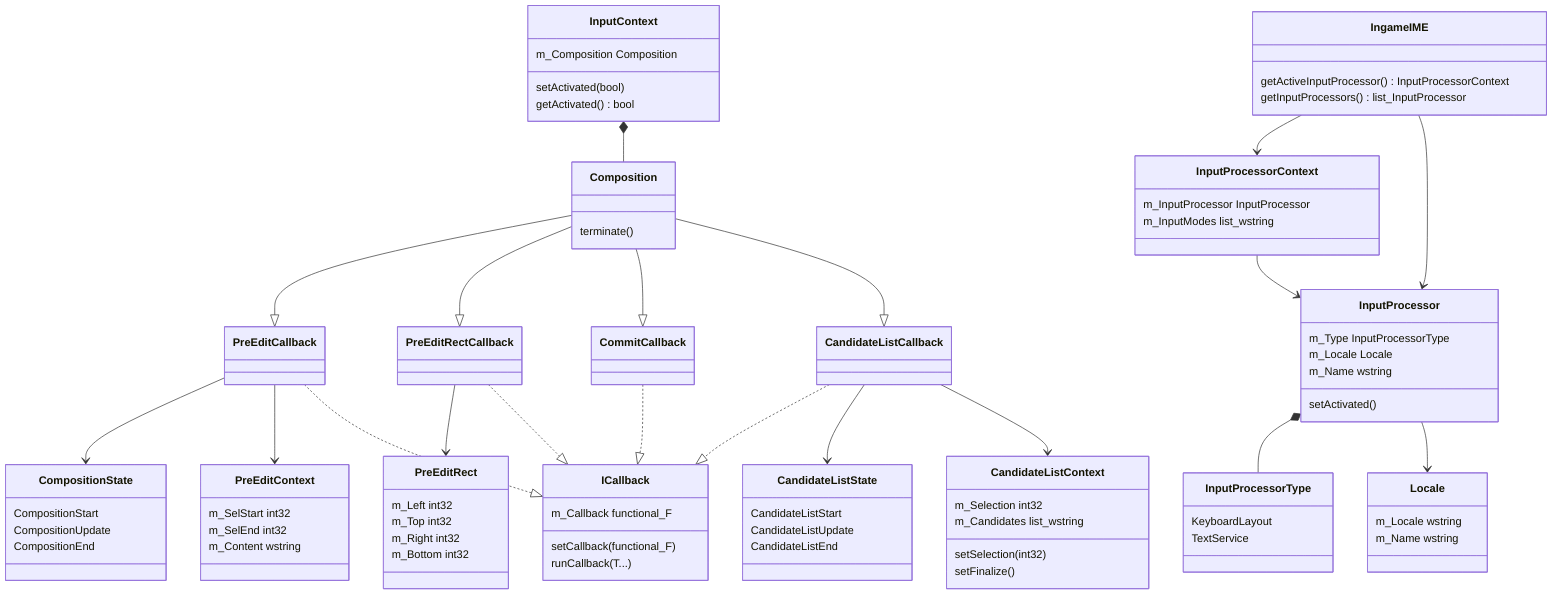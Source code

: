 classDiagram
class PreEditContext{
    m_SelStart int32
    m_SelEnd int32
    m_Content wstring
}
class CompositionState{
    CompositionStart
    CompositionUpdate
    CompositionEnd
}
class PreEditCallback

class PreEditRect{
    m_Left int32
    m_Top int32
    m_Right int32
    m_Bottom int32
}
class PreEditRectCallback

class CandidateListContext{
    m_Selection int32
    m_Candidates list_wstring

    setSelection(int32)
    setFinalize()
}
class CandidateListState{
    CandidateListStart
    CandidateListUpdate
    CandidateListEnd
}
class CandidateListCallback

class CommitCallback

class ICallback{
    m_Callback functional_F
    setCallback(functional_F)
    runCallback(T...)
}
class Composition{
    terminate()
}
class InputContext{
    m_Composition Composition

    setActivated(bool)
    getActivated() bool
}

class Locale{
    m_Locale wstring
    m_Name wstring
}
class InputProcessor{
    m_Type InputProcessorType
    m_Locale Locale
    m_Name wstring

    setActivated()
}
class InputProcessorType{
    KeyboardLayout
    TextService
}
class InputProcessorContext{
    m_InputProcessor InputProcessor
    m_InputModes list_wstring
}
class IngameIME{
    getActiveInputProcessor() InputProcessorContext
    getInputProcessors() list_InputProcessor
}

InputContext *-- Composition

PreEditCallback --> CompositionState
PreEditCallback --> PreEditContext
PreEditCallback ..|> ICallback

PreEditRectCallback --> PreEditRect
PreEditRectCallback ..|> ICallback

CandidateListCallback ..|> ICallback
CandidateListCallback --> CandidateListState
CandidateListCallback --> CandidateListContext

CommitCallback ..|> ICallback

Composition --|> PreEditCallback
Composition --|> PreEditRectCallback
Composition --|> CommitCallback
Composition --|> CandidateListCallback

InputProcessor *-- InputProcessorType
InputProcessor --> Locale

InputProcessorContext --> InputProcessor

IngameIME --> InputProcessorContext
IngameIME --> InputProcessor
